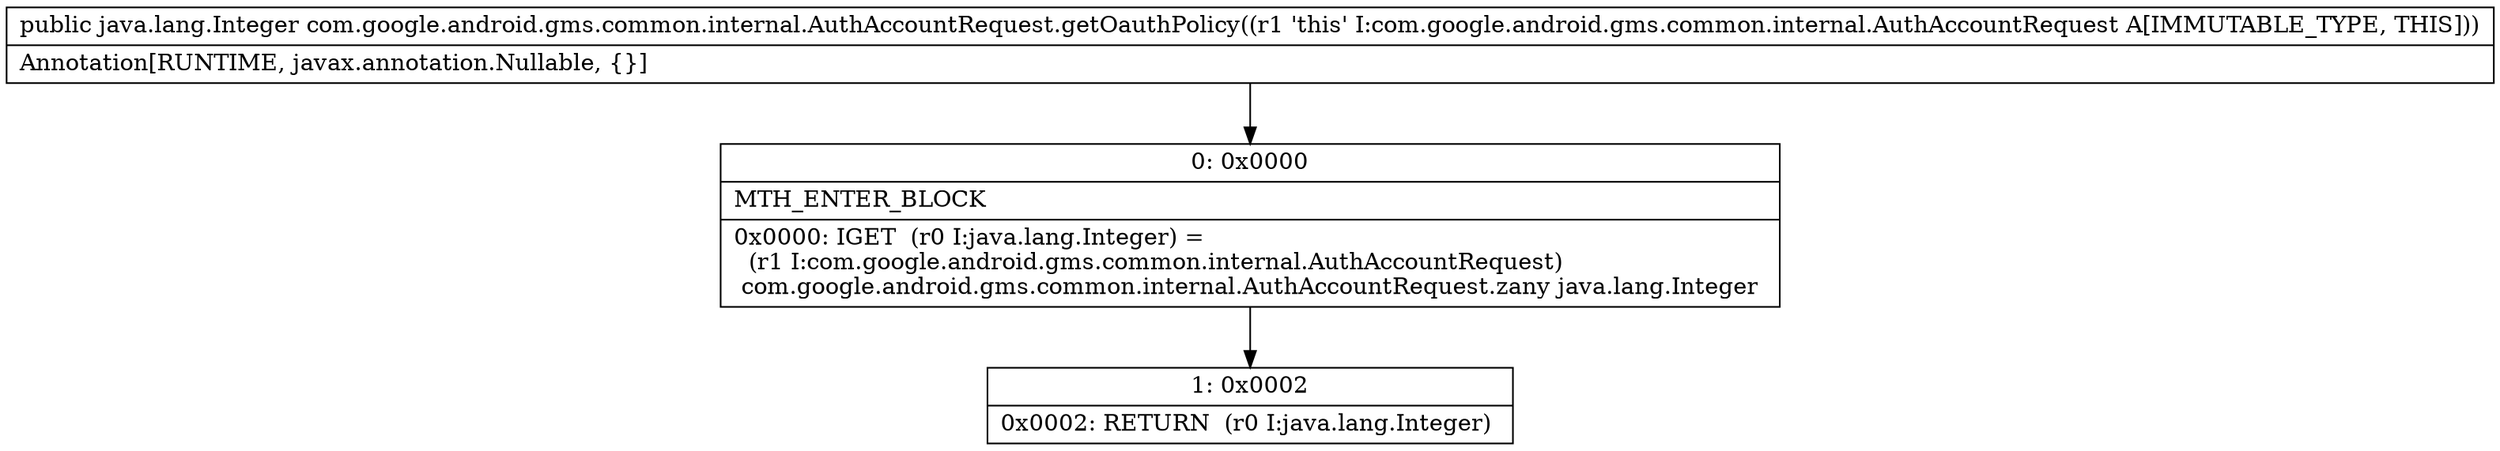 digraph "CFG forcom.google.android.gms.common.internal.AuthAccountRequest.getOauthPolicy()Ljava\/lang\/Integer;" {
Node_0 [shape=record,label="{0\:\ 0x0000|MTH_ENTER_BLOCK\l|0x0000: IGET  (r0 I:java.lang.Integer) = \l  (r1 I:com.google.android.gms.common.internal.AuthAccountRequest)\l com.google.android.gms.common.internal.AuthAccountRequest.zany java.lang.Integer \l}"];
Node_1 [shape=record,label="{1\:\ 0x0002|0x0002: RETURN  (r0 I:java.lang.Integer) \l}"];
MethodNode[shape=record,label="{public java.lang.Integer com.google.android.gms.common.internal.AuthAccountRequest.getOauthPolicy((r1 'this' I:com.google.android.gms.common.internal.AuthAccountRequest A[IMMUTABLE_TYPE, THIS]))  | Annotation[RUNTIME, javax.annotation.Nullable, \{\}]\l}"];
MethodNode -> Node_0;
Node_0 -> Node_1;
}

